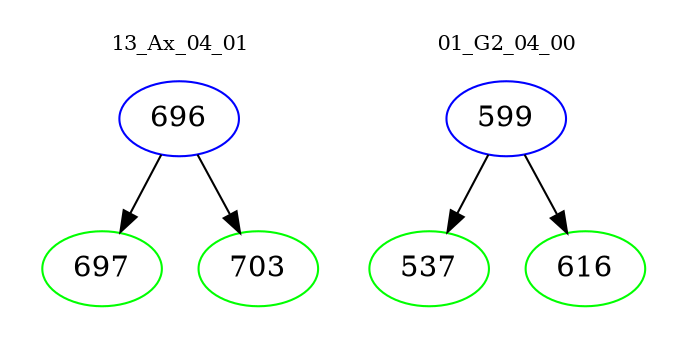 digraph{
subgraph cluster_0 {
color = white
label = "13_Ax_04_01";
fontsize=10;
T0_696 [label="696", color="blue"]
T0_696 -> T0_697 [color="black"]
T0_697 [label="697", color="green"]
T0_696 -> T0_703 [color="black"]
T0_703 [label="703", color="green"]
}
subgraph cluster_1 {
color = white
label = "01_G2_04_00";
fontsize=10;
T1_599 [label="599", color="blue"]
T1_599 -> T1_537 [color="black"]
T1_537 [label="537", color="green"]
T1_599 -> T1_616 [color="black"]
T1_616 [label="616", color="green"]
}
}
